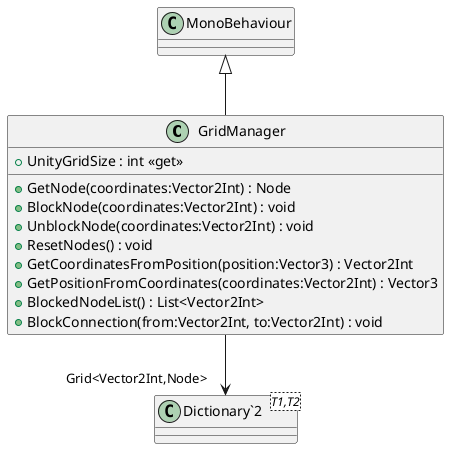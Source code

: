 @startuml
class GridManager {
    + UnityGridSize : int <<get>>
    + GetNode(coordinates:Vector2Int) : Node
    + BlockNode(coordinates:Vector2Int) : void
    + UnblockNode(coordinates:Vector2Int) : void
    + ResetNodes() : void
    + GetCoordinatesFromPosition(position:Vector3) : Vector2Int
    + GetPositionFromCoordinates(coordinates:Vector2Int) : Vector3
    + BlockedNodeList() : List<Vector2Int>
    + BlockConnection(from:Vector2Int, to:Vector2Int) : void
}
class "Dictionary`2"<T1,T2> {
}
MonoBehaviour <|-- GridManager
GridManager --> "Grid<Vector2Int,Node>" "Dictionary`2"
@enduml
